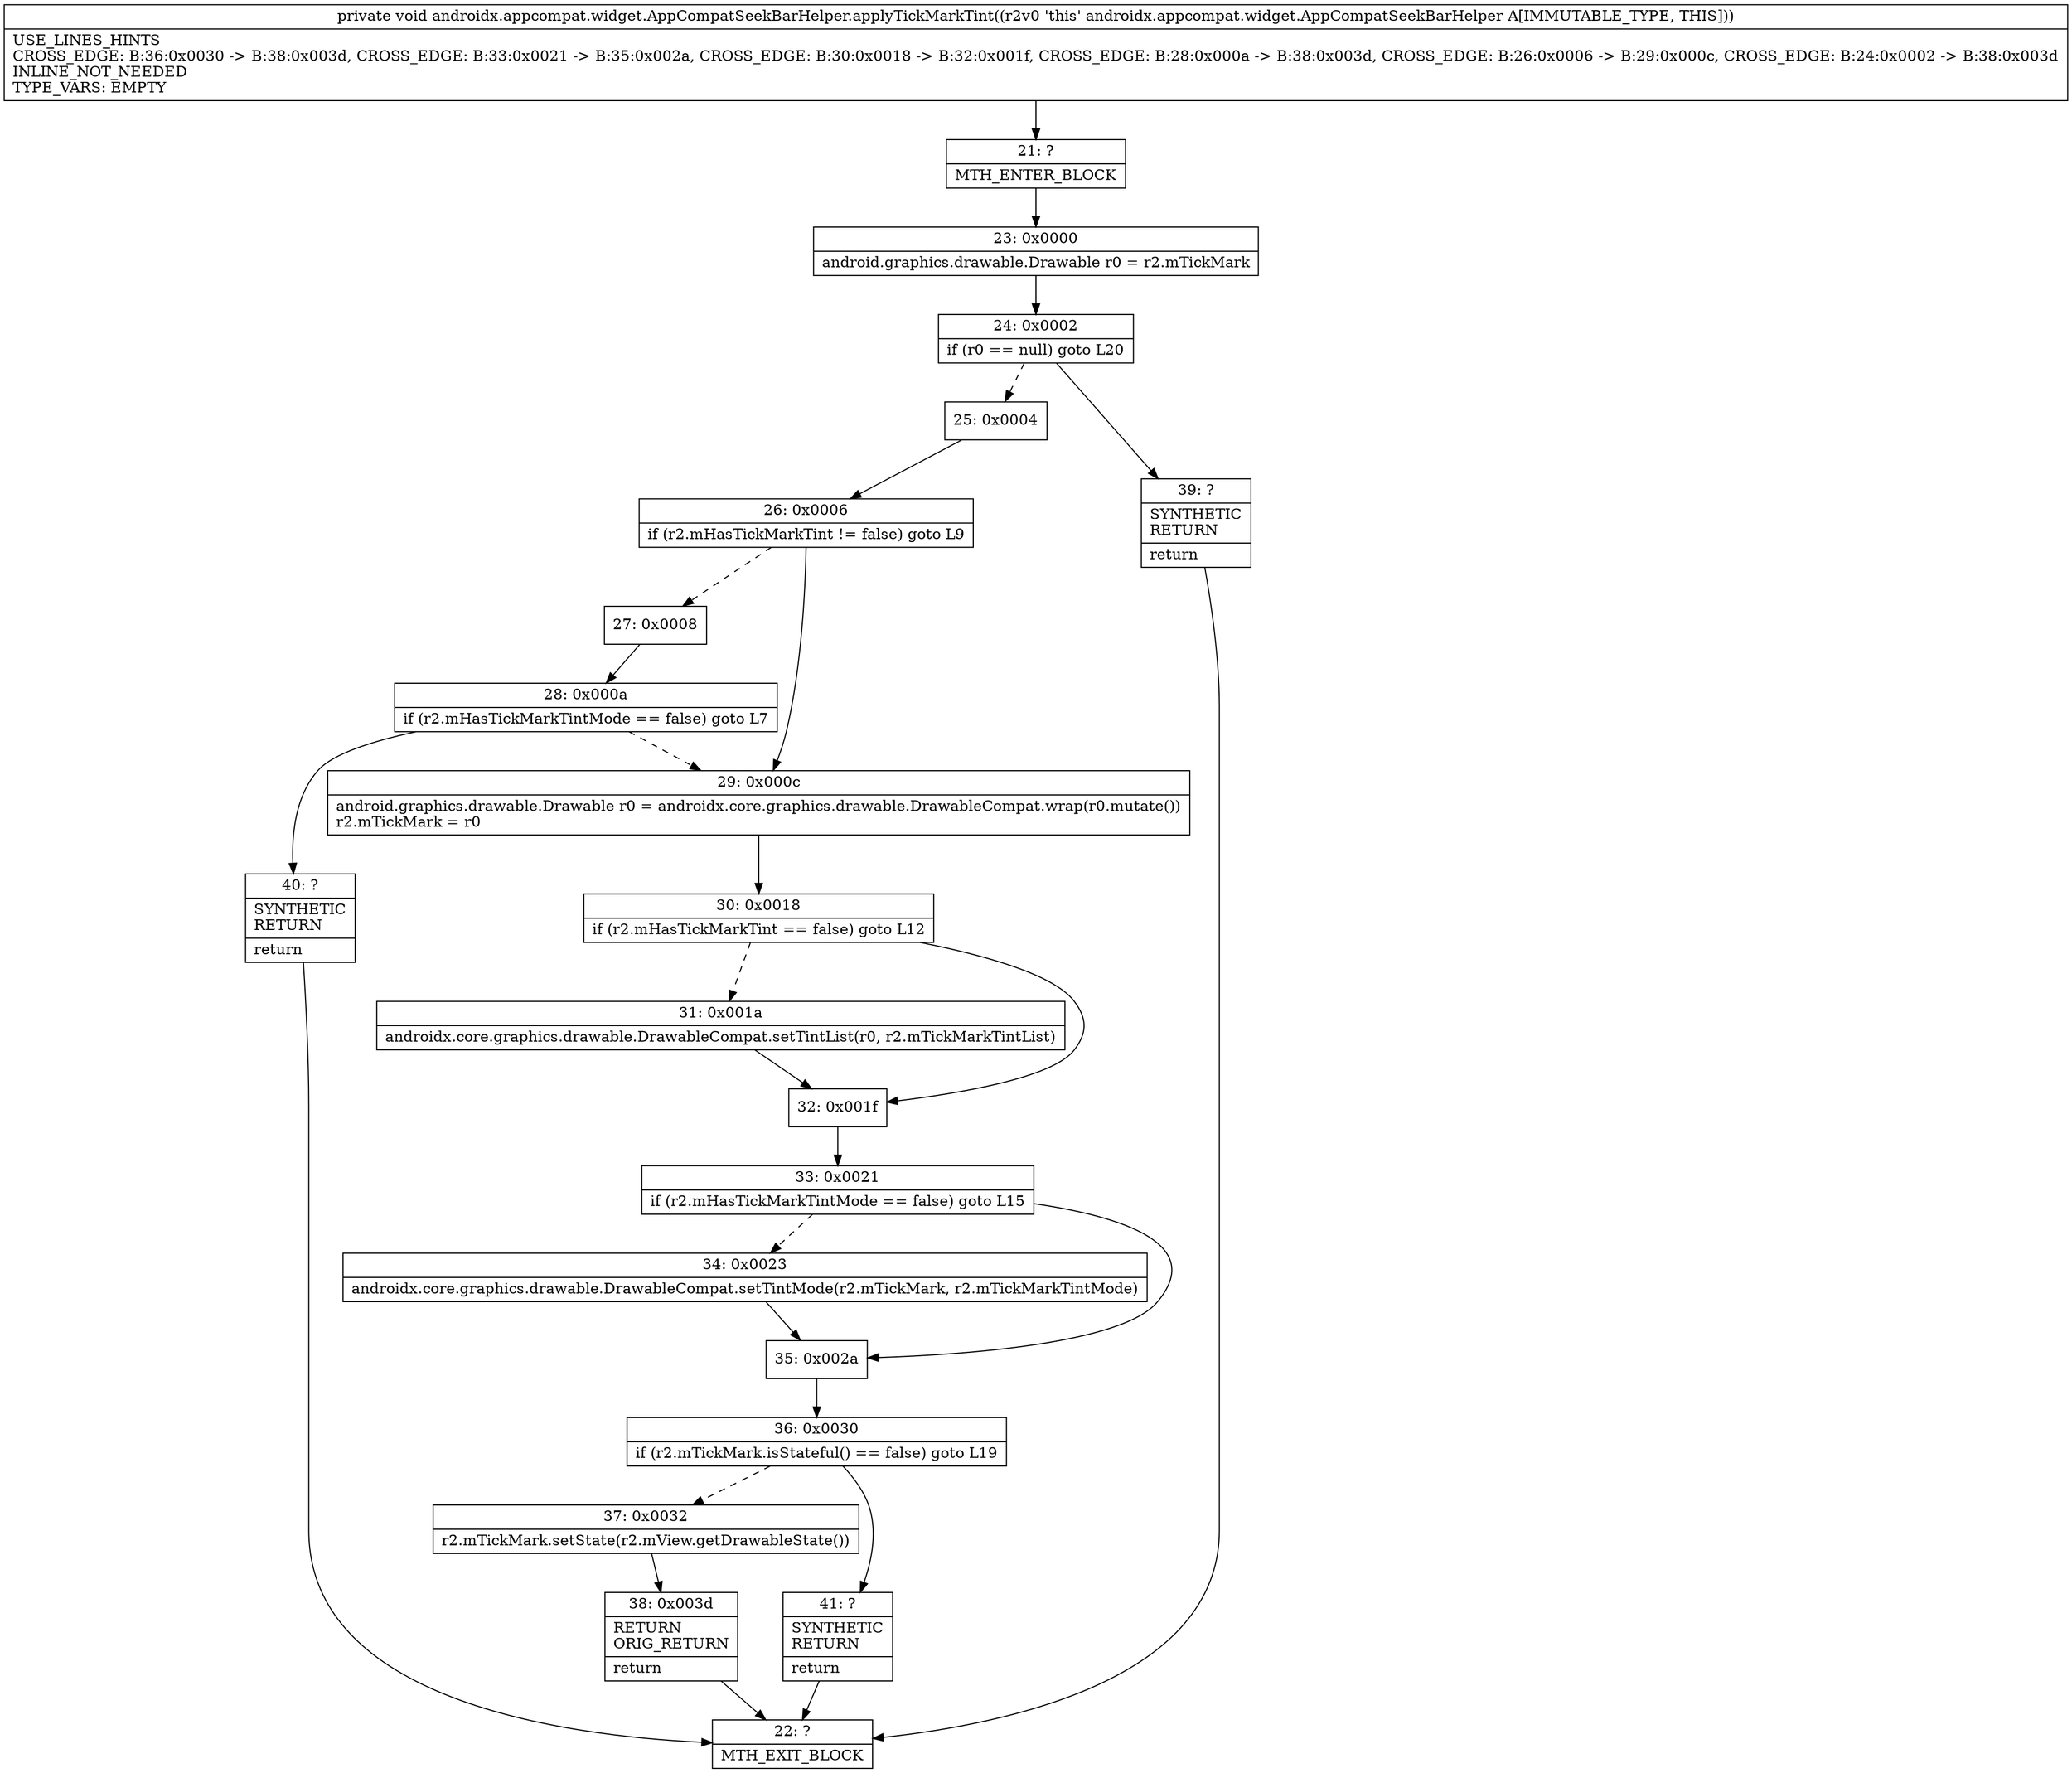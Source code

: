 digraph "CFG forandroidx.appcompat.widget.AppCompatSeekBarHelper.applyTickMarkTint()V" {
Node_21 [shape=record,label="{21\:\ ?|MTH_ENTER_BLOCK\l}"];
Node_23 [shape=record,label="{23\:\ 0x0000|android.graphics.drawable.Drawable r0 = r2.mTickMark\l}"];
Node_24 [shape=record,label="{24\:\ 0x0002|if (r0 == null) goto L20\l}"];
Node_25 [shape=record,label="{25\:\ 0x0004}"];
Node_26 [shape=record,label="{26\:\ 0x0006|if (r2.mHasTickMarkTint != false) goto L9\l}"];
Node_27 [shape=record,label="{27\:\ 0x0008}"];
Node_28 [shape=record,label="{28\:\ 0x000a|if (r2.mHasTickMarkTintMode == false) goto L7\l}"];
Node_40 [shape=record,label="{40\:\ ?|SYNTHETIC\lRETURN\l|return\l}"];
Node_22 [shape=record,label="{22\:\ ?|MTH_EXIT_BLOCK\l}"];
Node_29 [shape=record,label="{29\:\ 0x000c|android.graphics.drawable.Drawable r0 = androidx.core.graphics.drawable.DrawableCompat.wrap(r0.mutate())\lr2.mTickMark = r0\l}"];
Node_30 [shape=record,label="{30\:\ 0x0018|if (r2.mHasTickMarkTint == false) goto L12\l}"];
Node_31 [shape=record,label="{31\:\ 0x001a|androidx.core.graphics.drawable.DrawableCompat.setTintList(r0, r2.mTickMarkTintList)\l}"];
Node_32 [shape=record,label="{32\:\ 0x001f}"];
Node_33 [shape=record,label="{33\:\ 0x0021|if (r2.mHasTickMarkTintMode == false) goto L15\l}"];
Node_34 [shape=record,label="{34\:\ 0x0023|androidx.core.graphics.drawable.DrawableCompat.setTintMode(r2.mTickMark, r2.mTickMarkTintMode)\l}"];
Node_35 [shape=record,label="{35\:\ 0x002a}"];
Node_36 [shape=record,label="{36\:\ 0x0030|if (r2.mTickMark.isStateful() == false) goto L19\l}"];
Node_37 [shape=record,label="{37\:\ 0x0032|r2.mTickMark.setState(r2.mView.getDrawableState())\l}"];
Node_38 [shape=record,label="{38\:\ 0x003d|RETURN\lORIG_RETURN\l|return\l}"];
Node_41 [shape=record,label="{41\:\ ?|SYNTHETIC\lRETURN\l|return\l}"];
Node_39 [shape=record,label="{39\:\ ?|SYNTHETIC\lRETURN\l|return\l}"];
MethodNode[shape=record,label="{private void androidx.appcompat.widget.AppCompatSeekBarHelper.applyTickMarkTint((r2v0 'this' androidx.appcompat.widget.AppCompatSeekBarHelper A[IMMUTABLE_TYPE, THIS]))  | USE_LINES_HINTS\lCROSS_EDGE: B:36:0x0030 \-\> B:38:0x003d, CROSS_EDGE: B:33:0x0021 \-\> B:35:0x002a, CROSS_EDGE: B:30:0x0018 \-\> B:32:0x001f, CROSS_EDGE: B:28:0x000a \-\> B:38:0x003d, CROSS_EDGE: B:26:0x0006 \-\> B:29:0x000c, CROSS_EDGE: B:24:0x0002 \-\> B:38:0x003d\lINLINE_NOT_NEEDED\lTYPE_VARS: EMPTY\l}"];
MethodNode -> Node_21;Node_21 -> Node_23;
Node_23 -> Node_24;
Node_24 -> Node_25[style=dashed];
Node_24 -> Node_39;
Node_25 -> Node_26;
Node_26 -> Node_27[style=dashed];
Node_26 -> Node_29;
Node_27 -> Node_28;
Node_28 -> Node_29[style=dashed];
Node_28 -> Node_40;
Node_40 -> Node_22;
Node_29 -> Node_30;
Node_30 -> Node_31[style=dashed];
Node_30 -> Node_32;
Node_31 -> Node_32;
Node_32 -> Node_33;
Node_33 -> Node_34[style=dashed];
Node_33 -> Node_35;
Node_34 -> Node_35;
Node_35 -> Node_36;
Node_36 -> Node_37[style=dashed];
Node_36 -> Node_41;
Node_37 -> Node_38;
Node_38 -> Node_22;
Node_41 -> Node_22;
Node_39 -> Node_22;
}

